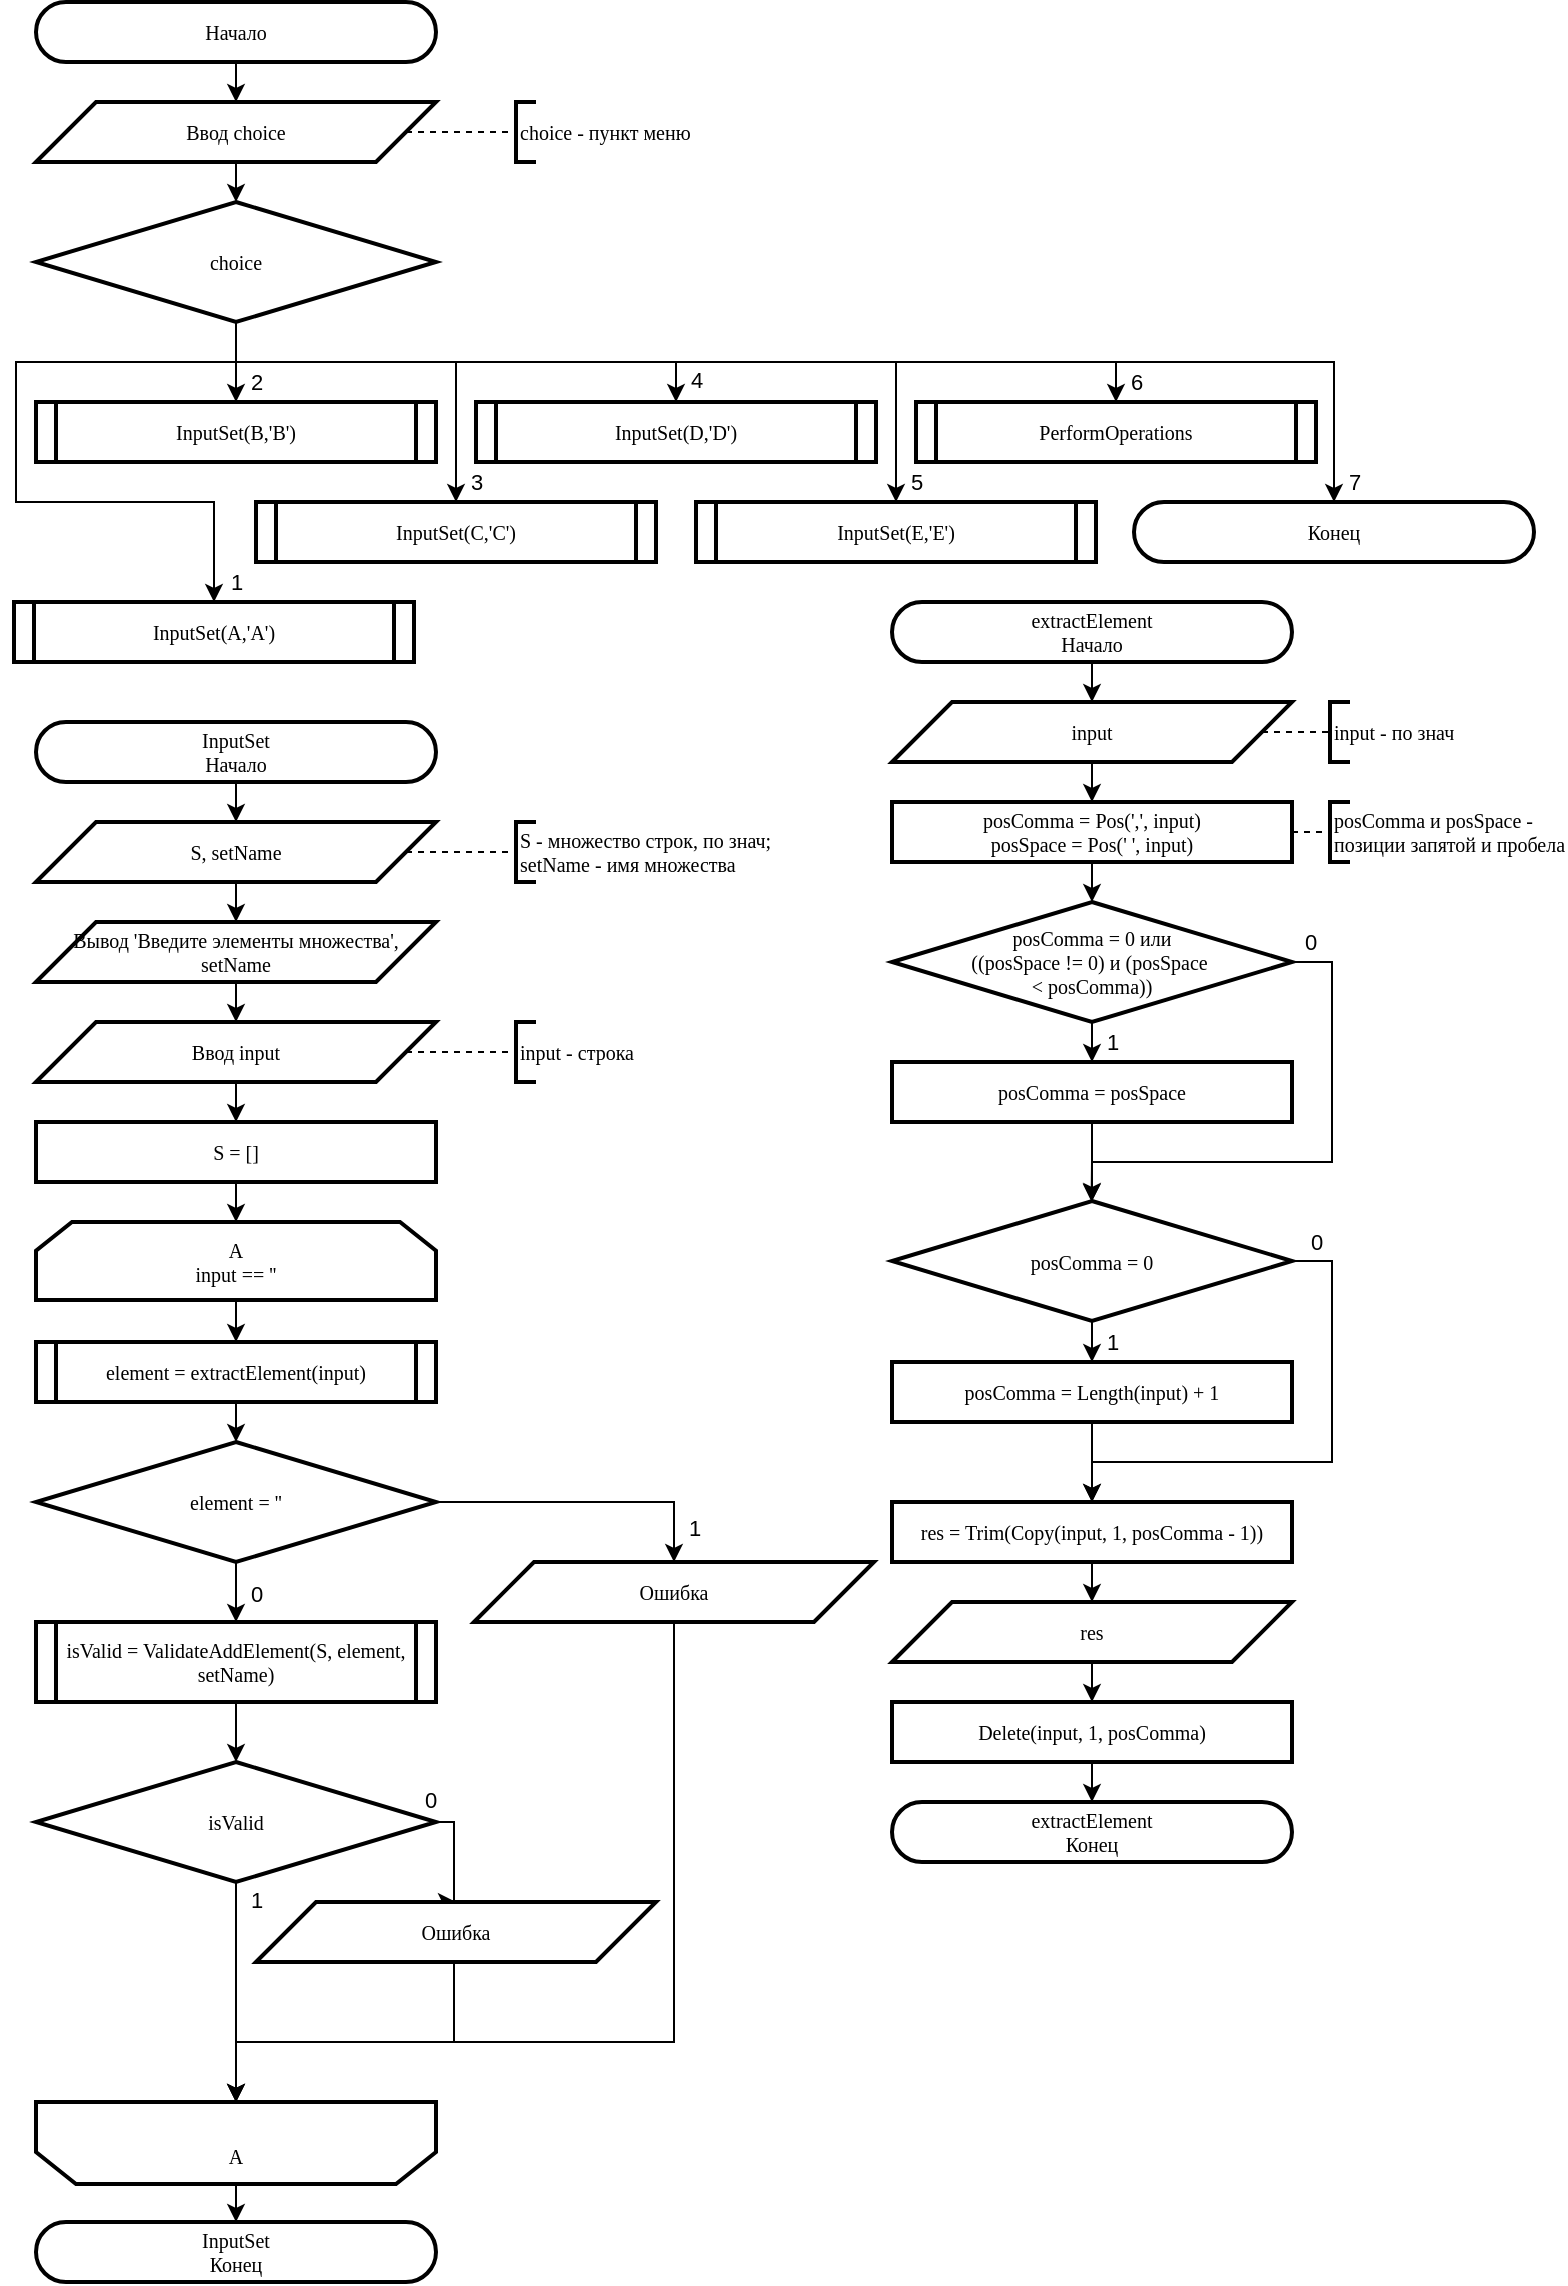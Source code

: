 <mxfile version="24.7.17">
  <diagram name="1" id="hdVnUjJZRsK8Byjsdl0d">
    <mxGraphModel dx="574" dy="339" grid="1" gridSize="10" guides="1" tooltips="1" connect="1" arrows="1" fold="1" page="1" pageScale="1" pageWidth="827" pageHeight="1169" math="0" shadow="0">
      <root>
        <mxCell id="0" />
        <mxCell id="1" parent="0" />
        <mxCell id="4-OSp_zlZd8hagsL2XrX-7" style="edgeStyle=orthogonalEdgeStyle;rounded=0;orthogonalLoop=1;jettySize=auto;html=1;exitX=0.5;exitY=1;exitDx=0;exitDy=0;entryX=0.5;entryY=0;entryDx=0;entryDy=0;" parent="1" source="lxcCsFocq6gzClELE-zV-1" target="4-OSp_zlZd8hagsL2XrX-4" edge="1">
          <mxGeometry relative="1" as="geometry" />
        </mxCell>
        <mxCell id="lxcCsFocq6gzClELE-zV-1" value="Начало" style="rounded=1;whiteSpace=wrap;html=1;arcSize=50;container=0;strokeWidth=2;fontFamily=JetBrains Mono;fontSize=10;" parent="1" vertex="1">
          <mxGeometry x="21" y="10" width="200" height="30" as="geometry" />
        </mxCell>
        <mxCell id="lxcCsFocq6gzClELE-zV-2" value="Конец" style="rounded=1;whiteSpace=wrap;html=1;arcSize=50;container=0;strokeWidth=2;fontFamily=JetBrains Mono;fontSize=10;" parent="1" vertex="1">
          <mxGeometry x="570" y="260" width="200" height="30" as="geometry" />
        </mxCell>
        <mxCell id="4-OSp_zlZd8hagsL2XrX-9" style="edgeStyle=orthogonalEdgeStyle;rounded=0;orthogonalLoop=1;jettySize=auto;html=1;exitX=0.5;exitY=1;exitDx=0;exitDy=0;entryX=0.5;entryY=0;entryDx=0;entryDy=0;" parent="1" source="4-OSp_zlZd8hagsL2XrX-4" target="4-OSp_zlZd8hagsL2XrX-8" edge="1">
          <mxGeometry relative="1" as="geometry" />
        </mxCell>
        <mxCell id="4-OSp_zlZd8hagsL2XrX-4" value="Ввод choice" style="shape=parallelogram;perimeter=parallelogramPerimeter;whiteSpace=wrap;html=1;fixedSize=1;size=30;container=0;strokeWidth=2;fontFamily=JetBrains Mono;fontSize=10;" parent="1" vertex="1">
          <mxGeometry x="21" y="60" width="200" height="30" as="geometry" />
        </mxCell>
        <mxCell id="4-OSp_zlZd8hagsL2XrX-5" value="choice - пункт меню" style="strokeWidth=2;html=1;shape=mxgraph.flowchart.annotation_1;align=left;pointerEvents=1;fontFamily=JetBrains Mono;fontSize=10;" parent="1" vertex="1">
          <mxGeometry x="261" y="60" width="10" height="30" as="geometry" />
        </mxCell>
        <mxCell id="4-OSp_zlZd8hagsL2XrX-6" style="edgeStyle=orthogonalEdgeStyle;rounded=0;orthogonalLoop=1;jettySize=auto;html=1;exitX=1;exitY=0.5;exitDx=0;exitDy=0;entryX=0;entryY=0.5;entryDx=0;entryDy=0;entryPerimeter=0;endArrow=none;endFill=0;dashed=1;" parent="1" source="4-OSp_zlZd8hagsL2XrX-4" target="4-OSp_zlZd8hagsL2XrX-5" edge="1">
          <mxGeometry relative="1" as="geometry" />
        </mxCell>
        <mxCell id="4-OSp_zlZd8hagsL2XrX-10" style="edgeStyle=orthogonalEdgeStyle;rounded=0;orthogonalLoop=1;jettySize=auto;html=1;exitX=0.5;exitY=1;exitDx=0;exitDy=0;entryX=0.5;entryY=0;entryDx=0;entryDy=0;" parent="1" source="4-OSp_zlZd8hagsL2XrX-8" target="4-OSp_zlZd8hagsL2XrX-11" edge="1">
          <mxGeometry relative="1" as="geometry">
            <mxPoint x="121" y="210" as="targetPoint" />
          </mxGeometry>
        </mxCell>
        <mxCell id="4-OSp_zlZd8hagsL2XrX-12" value="2" style="edgeLabel;html=1;align=center;verticalAlign=middle;resizable=0;points=[];" parent="4-OSp_zlZd8hagsL2XrX-10" vertex="1" connectable="0">
          <mxGeometry x="-0.271" relative="1" as="geometry">
            <mxPoint x="10" y="15" as="offset" />
          </mxGeometry>
        </mxCell>
        <mxCell id="4-OSp_zlZd8hagsL2XrX-14" style="edgeStyle=orthogonalEdgeStyle;rounded=0;orthogonalLoop=1;jettySize=auto;html=1;exitX=0.5;exitY=1;exitDx=0;exitDy=0;entryX=0.5;entryY=0;entryDx=0;entryDy=0;" parent="1" source="4-OSp_zlZd8hagsL2XrX-8" target="4-OSp_zlZd8hagsL2XrX-13" edge="1">
          <mxGeometry relative="1" as="geometry" />
        </mxCell>
        <mxCell id="4-OSp_zlZd8hagsL2XrX-15" value="4" style="edgeLabel;html=1;align=center;verticalAlign=middle;resizable=0;points=[];" parent="4-OSp_zlZd8hagsL2XrX-14" vertex="1" connectable="0">
          <mxGeometry x="0.911" y="-2" relative="1" as="geometry">
            <mxPoint x="12" as="offset" />
          </mxGeometry>
        </mxCell>
        <mxCell id="4-OSp_zlZd8hagsL2XrX-17" style="edgeStyle=orthogonalEdgeStyle;rounded=0;orthogonalLoop=1;jettySize=auto;html=1;exitX=0.5;exitY=1;exitDx=0;exitDy=0;entryX=0.5;entryY=0;entryDx=0;entryDy=0;" parent="1" source="4-OSp_zlZd8hagsL2XrX-8" target="4-OSp_zlZd8hagsL2XrX-16" edge="1">
          <mxGeometry relative="1" as="geometry" />
        </mxCell>
        <mxCell id="4-OSp_zlZd8hagsL2XrX-18" value="6" style="edgeLabel;html=1;align=center;verticalAlign=middle;resizable=0;points=[];" parent="4-OSp_zlZd8hagsL2XrX-17" vertex="1" connectable="0">
          <mxGeometry x="0.948" y="-1" relative="1" as="geometry">
            <mxPoint x="11" y="2" as="offset" />
          </mxGeometry>
        </mxCell>
        <mxCell id="DYU-I5G_LnyEzryNQZlj-2" style="edgeStyle=orthogonalEdgeStyle;rounded=0;orthogonalLoop=1;jettySize=auto;html=1;exitX=0.5;exitY=1;exitDx=0;exitDy=0;entryX=0.5;entryY=0;entryDx=0;entryDy=0;" edge="1" parent="1" source="4-OSp_zlZd8hagsL2XrX-8" target="lxcCsFocq6gzClELE-zV-2">
          <mxGeometry relative="1" as="geometry">
            <mxPoint x="671" y="260" as="targetPoint" />
            <Array as="points">
              <mxPoint x="121" y="190" />
              <mxPoint x="670" y="190" />
            </Array>
          </mxGeometry>
        </mxCell>
        <mxCell id="DYU-I5G_LnyEzryNQZlj-17" value="7" style="edgeLabel;html=1;align=center;verticalAlign=middle;resizable=0;points=[];" vertex="1" connectable="0" parent="DYU-I5G_LnyEzryNQZlj-2">
          <mxGeometry x="0.913" y="-2" relative="1" as="geometry">
            <mxPoint x="12" y="18" as="offset" />
          </mxGeometry>
        </mxCell>
        <mxCell id="DYU-I5G_LnyEzryNQZlj-5" style="edgeStyle=orthogonalEdgeStyle;rounded=0;orthogonalLoop=1;jettySize=auto;html=1;exitX=0.5;exitY=1;exitDx=0;exitDy=0;entryX=0.5;entryY=0;entryDx=0;entryDy=0;" edge="1" parent="1" source="4-OSp_zlZd8hagsL2XrX-8" target="DYU-I5G_LnyEzryNQZlj-4">
          <mxGeometry relative="1" as="geometry">
            <Array as="points">
              <mxPoint x="121" y="190" />
              <mxPoint x="451" y="190" />
            </Array>
          </mxGeometry>
        </mxCell>
        <mxCell id="DYU-I5G_LnyEzryNQZlj-6" value="5" style="edgeLabel;html=1;align=center;verticalAlign=middle;resizable=0;points=[];" vertex="1" connectable="0" parent="DYU-I5G_LnyEzryNQZlj-5">
          <mxGeometry x="0.718" relative="1" as="geometry">
            <mxPoint x="10" y="49" as="offset" />
          </mxGeometry>
        </mxCell>
        <mxCell id="DYU-I5G_LnyEzryNQZlj-8" style="edgeStyle=orthogonalEdgeStyle;rounded=0;orthogonalLoop=1;jettySize=auto;html=1;exitX=0.5;exitY=1;exitDx=0;exitDy=0;entryX=0.5;entryY=0;entryDx=0;entryDy=0;" edge="1" parent="1" source="4-OSp_zlZd8hagsL2XrX-8" target="DYU-I5G_LnyEzryNQZlj-7">
          <mxGeometry relative="1" as="geometry">
            <Array as="points">
              <mxPoint x="121" y="190" />
              <mxPoint x="231" y="190" />
            </Array>
          </mxGeometry>
        </mxCell>
        <mxCell id="DYU-I5G_LnyEzryNQZlj-9" value="3" style="edgeLabel;html=1;align=center;verticalAlign=middle;resizable=0;points=[];" vertex="1" connectable="0" parent="DYU-I5G_LnyEzryNQZlj-8">
          <mxGeometry x="0.408" relative="1" as="geometry">
            <mxPoint x="10" y="49" as="offset" />
          </mxGeometry>
        </mxCell>
        <mxCell id="DYU-I5G_LnyEzryNQZlj-13" style="edgeStyle=orthogonalEdgeStyle;rounded=0;orthogonalLoop=1;jettySize=auto;html=1;exitX=0.5;exitY=1;exitDx=0;exitDy=0;entryX=0.5;entryY=0;entryDx=0;entryDy=0;" edge="1" parent="1" source="4-OSp_zlZd8hagsL2XrX-8" target="DYU-I5G_LnyEzryNQZlj-12">
          <mxGeometry relative="1" as="geometry">
            <Array as="points">
              <mxPoint x="121" y="190" />
              <mxPoint x="11" y="190" />
              <mxPoint x="11" y="260" />
              <mxPoint x="110" y="260" />
            </Array>
          </mxGeometry>
        </mxCell>
        <mxCell id="DYU-I5G_LnyEzryNQZlj-14" value="1" style="edgeLabel;html=1;align=center;verticalAlign=middle;resizable=0;points=[];" vertex="1" connectable="0" parent="DYU-I5G_LnyEzryNQZlj-13">
          <mxGeometry x="0.422" relative="1" as="geometry">
            <mxPoint x="62" y="40" as="offset" />
          </mxGeometry>
        </mxCell>
        <mxCell id="4-OSp_zlZd8hagsL2XrX-8" value="choice" style="rhombus;whiteSpace=wrap;html=1;strokeWidth=2;fontFamily=JetBrains Mono;fontSize=10;" parent="1" vertex="1">
          <mxGeometry x="21" y="110" width="200" height="60" as="geometry" />
        </mxCell>
        <mxCell id="4-OSp_zlZd8hagsL2XrX-11" value="InputSet(B,&#39;B&#39;)" style="shape=process;whiteSpace=wrap;html=1;backgroundOutline=1;strokeWidth=2;size=0.05;fontFamily=JetBrains Mono;fontSize=10;" parent="1" vertex="1">
          <mxGeometry x="21" y="210" width="200" height="30" as="geometry" />
        </mxCell>
        <mxCell id="4-OSp_zlZd8hagsL2XrX-13" value="InputSet(D,&#39;D&#39;)" style="shape=process;whiteSpace=wrap;html=1;backgroundOutline=1;strokeWidth=2;size=0.05;fontFamily=JetBrains Mono;fontSize=10;" parent="1" vertex="1">
          <mxGeometry x="241" y="210" width="200" height="30" as="geometry" />
        </mxCell>
        <mxCell id="4-OSp_zlZd8hagsL2XrX-16" value="PerformOperations" style="shape=process;whiteSpace=wrap;html=1;backgroundOutline=1;strokeWidth=2;size=0.05;fontFamily=JetBrains Mono;fontSize=10;" parent="1" vertex="1">
          <mxGeometry x="461" y="210" width="200" height="30" as="geometry" />
        </mxCell>
        <mxCell id="DYU-I5G_LnyEzryNQZlj-4" value="InputSet(E,&#39;E&#39;)" style="shape=process;whiteSpace=wrap;html=1;backgroundOutline=1;strokeWidth=2;size=0.05;fontFamily=JetBrains Mono;fontSize=10;" vertex="1" parent="1">
          <mxGeometry x="351" y="260" width="200" height="30" as="geometry" />
        </mxCell>
        <mxCell id="DYU-I5G_LnyEzryNQZlj-7" value="InputSet(C,&#39;C&#39;)" style="shape=process;whiteSpace=wrap;html=1;backgroundOutline=1;strokeWidth=2;size=0.05;fontFamily=JetBrains Mono;fontSize=10;" vertex="1" parent="1">
          <mxGeometry x="131" y="260" width="200" height="30" as="geometry" />
        </mxCell>
        <mxCell id="DYU-I5G_LnyEzryNQZlj-12" value="InputSet(A,&#39;A&#39;)" style="shape=process;whiteSpace=wrap;html=1;backgroundOutline=1;strokeWidth=2;size=0.05;fontFamily=JetBrains Mono;fontSize=10;" vertex="1" parent="1">
          <mxGeometry x="10" y="310" width="200" height="30" as="geometry" />
        </mxCell>
        <mxCell id="DYU-I5G_LnyEzryNQZlj-23" style="edgeStyle=orthogonalEdgeStyle;rounded=0;orthogonalLoop=1;jettySize=auto;html=1;exitX=0.5;exitY=1;exitDx=0;exitDy=0;entryX=0.5;entryY=0;entryDx=0;entryDy=0;" edge="1" parent="1" source="DYU-I5G_LnyEzryNQZlj-18" target="DYU-I5G_LnyEzryNQZlj-20">
          <mxGeometry relative="1" as="geometry" />
        </mxCell>
        <mxCell id="DYU-I5G_LnyEzryNQZlj-18" value="&lt;div&gt;InputSet&lt;/div&gt;Начало" style="rounded=1;whiteSpace=wrap;html=1;arcSize=50;container=0;strokeWidth=2;fontFamily=JetBrains Mono;fontSize=10;" vertex="1" parent="1">
          <mxGeometry x="21" y="370" width="200" height="30" as="geometry" />
        </mxCell>
        <mxCell id="DYU-I5G_LnyEzryNQZlj-19" value="&lt;div&gt;InputSet&lt;/div&gt;Конец" style="rounded=1;whiteSpace=wrap;html=1;arcSize=50;container=0;strokeWidth=2;fontFamily=JetBrains Mono;fontSize=10;" vertex="1" parent="1">
          <mxGeometry x="21" y="1120" width="200" height="30" as="geometry" />
        </mxCell>
        <mxCell id="DYU-I5G_LnyEzryNQZlj-26" style="edgeStyle=orthogonalEdgeStyle;rounded=0;orthogonalLoop=1;jettySize=auto;html=1;exitX=0.5;exitY=1;exitDx=0;exitDy=0;entryX=0.5;entryY=0;entryDx=0;entryDy=0;" edge="1" parent="1" source="DYU-I5G_LnyEzryNQZlj-20" target="DYU-I5G_LnyEzryNQZlj-25">
          <mxGeometry relative="1" as="geometry" />
        </mxCell>
        <mxCell id="DYU-I5G_LnyEzryNQZlj-20" value="S, setName" style="shape=parallelogram;perimeter=parallelogramPerimeter;whiteSpace=wrap;html=1;fixedSize=1;size=30;container=0;strokeWidth=2;fontFamily=JetBrains Mono;fontSize=10;" vertex="1" parent="1">
          <mxGeometry x="21" y="420" width="200" height="30" as="geometry" />
        </mxCell>
        <mxCell id="DYU-I5G_LnyEzryNQZlj-21" value="S - множество строк, по знач;&lt;div&gt;setName - имя множества&lt;/div&gt;" style="strokeWidth=2;html=1;shape=mxgraph.flowchart.annotation_1;align=left;pointerEvents=1;fontFamily=JetBrains Mono;fontSize=10;" vertex="1" parent="1">
          <mxGeometry x="261" y="420" width="10" height="30" as="geometry" />
        </mxCell>
        <mxCell id="DYU-I5G_LnyEzryNQZlj-22" style="edgeStyle=orthogonalEdgeStyle;rounded=0;orthogonalLoop=1;jettySize=auto;html=1;exitX=1;exitY=0.5;exitDx=0;exitDy=0;entryX=0;entryY=0.5;entryDx=0;entryDy=0;entryPerimeter=0;endArrow=none;endFill=0;dashed=1;" edge="1" parent="1" source="DYU-I5G_LnyEzryNQZlj-20" target="DYU-I5G_LnyEzryNQZlj-21">
          <mxGeometry relative="1" as="geometry" />
        </mxCell>
        <mxCell id="DYU-I5G_LnyEzryNQZlj-30" style="edgeStyle=orthogonalEdgeStyle;rounded=0;orthogonalLoop=1;jettySize=auto;html=1;exitX=0.5;exitY=1;exitDx=0;exitDy=0;entryX=0.5;entryY=0;entryDx=0;entryDy=0;" edge="1" parent="1" source="DYU-I5G_LnyEzryNQZlj-25" target="DYU-I5G_LnyEzryNQZlj-27">
          <mxGeometry relative="1" as="geometry" />
        </mxCell>
        <mxCell id="DYU-I5G_LnyEzryNQZlj-25" value="Вывод &#39;Введите элементы множества&#39;, setName" style="shape=parallelogram;perimeter=parallelogramPerimeter;whiteSpace=wrap;html=1;fixedSize=1;size=30;container=0;strokeWidth=2;fontFamily=JetBrains Mono;fontSize=10;" vertex="1" parent="1">
          <mxGeometry x="21" y="470" width="200" height="30" as="geometry" />
        </mxCell>
        <mxCell id="DYU-I5G_LnyEzryNQZlj-32" style="edgeStyle=orthogonalEdgeStyle;rounded=0;orthogonalLoop=1;jettySize=auto;html=1;exitX=0.5;exitY=1;exitDx=0;exitDy=0;entryX=0.5;entryY=0;entryDx=0;entryDy=0;" edge="1" parent="1" source="DYU-I5G_LnyEzryNQZlj-27" target="DYU-I5G_LnyEzryNQZlj-31">
          <mxGeometry relative="1" as="geometry" />
        </mxCell>
        <mxCell id="DYU-I5G_LnyEzryNQZlj-27" value="Ввод input" style="shape=parallelogram;perimeter=parallelogramPerimeter;whiteSpace=wrap;html=1;fixedSize=1;size=30;container=0;strokeWidth=2;fontFamily=JetBrains Mono;fontSize=10;" vertex="1" parent="1">
          <mxGeometry x="21" y="520" width="200" height="30" as="geometry" />
        </mxCell>
        <mxCell id="DYU-I5G_LnyEzryNQZlj-28" value="input - строка" style="strokeWidth=2;html=1;shape=mxgraph.flowchart.annotation_1;align=left;pointerEvents=1;fontFamily=JetBrains Mono;fontSize=10;" vertex="1" parent="1">
          <mxGeometry x="261" y="520" width="10" height="30" as="geometry" />
        </mxCell>
        <mxCell id="DYU-I5G_LnyEzryNQZlj-29" style="edgeStyle=orthogonalEdgeStyle;rounded=0;orthogonalLoop=1;jettySize=auto;html=1;exitX=1;exitY=0.5;exitDx=0;exitDy=0;entryX=0;entryY=0.5;entryDx=0;entryDy=0;entryPerimeter=0;dashed=1;endArrow=none;endFill=0;" edge="1" parent="1" source="DYU-I5G_LnyEzryNQZlj-27" target="DYU-I5G_LnyEzryNQZlj-28">
          <mxGeometry relative="1" as="geometry" />
        </mxCell>
        <mxCell id="DYU-I5G_LnyEzryNQZlj-35" style="edgeStyle=orthogonalEdgeStyle;rounded=0;orthogonalLoop=1;jettySize=auto;html=1;exitX=0.5;exitY=1;exitDx=0;exitDy=0;entryX=0.5;entryY=0;entryDx=0;entryDy=0;" edge="1" parent="1" source="DYU-I5G_LnyEzryNQZlj-31" target="DYU-I5G_LnyEzryNQZlj-34">
          <mxGeometry relative="1" as="geometry" />
        </mxCell>
        <mxCell id="DYU-I5G_LnyEzryNQZlj-31" value="S = []" style="rounded=0;whiteSpace=wrap;html=1;strokeWidth=2;fontFamily=JetBrains Mono;fontSize=10;" vertex="1" parent="1">
          <mxGeometry x="21" y="570" width="200" height="30" as="geometry" />
        </mxCell>
        <mxCell id="DYU-I5G_LnyEzryNQZlj-61" style="edgeStyle=orthogonalEdgeStyle;rounded=0;orthogonalLoop=1;jettySize=auto;html=1;exitX=0.5;exitY=0;exitDx=0;exitDy=0;entryX=0.5;entryY=0;entryDx=0;entryDy=0;" edge="1" parent="1" source="DYU-I5G_LnyEzryNQZlj-33" target="DYU-I5G_LnyEzryNQZlj-19">
          <mxGeometry relative="1" as="geometry" />
        </mxCell>
        <mxCell id="DYU-I5G_LnyEzryNQZlj-33" value="&lt;div style=&quot;font-size: 10px;&quot;&gt;&lt;br style=&quot;font-size: 10px;&quot;&gt;&lt;/div&gt;&lt;div style=&quot;font-size: 10px;&quot;&gt;A&lt;/div&gt;" style="shape=loopLimit;whiteSpace=wrap;html=1;size=20;direction=west;strokeWidth=2;fontFamily=JetBrains Mono;fontSize=10;" vertex="1" parent="1">
          <mxGeometry x="21" y="1060" width="200" height="41" as="geometry" />
        </mxCell>
        <mxCell id="DYU-I5G_LnyEzryNQZlj-38" style="edgeStyle=orthogonalEdgeStyle;rounded=0;orthogonalLoop=1;jettySize=auto;html=1;exitX=0.5;exitY=1;exitDx=0;exitDy=0;entryX=0.5;entryY=0;entryDx=0;entryDy=0;" edge="1" parent="1" source="DYU-I5G_LnyEzryNQZlj-34" target="DYU-I5G_LnyEzryNQZlj-37">
          <mxGeometry relative="1" as="geometry" />
        </mxCell>
        <mxCell id="DYU-I5G_LnyEzryNQZlj-34" value="&lt;div style=&quot;font-size: 10px;&quot;&gt;A&lt;/div&gt;&lt;div style=&quot;font-size: 10px;&quot;&gt;input == &#39;&#39;&lt;/div&gt;" style="shape=loopLimit;whiteSpace=wrap;html=1;size=18;direction=east;strokeWidth=2;fontFamily=JetBrains Mono;fontSize=10;" vertex="1" parent="1">
          <mxGeometry x="21" y="620" width="200" height="39" as="geometry" />
        </mxCell>
        <mxCell id="DYU-I5G_LnyEzryNQZlj-40" style="edgeStyle=orthogonalEdgeStyle;rounded=0;orthogonalLoop=1;jettySize=auto;html=1;exitX=0.5;exitY=1;exitDx=0;exitDy=0;entryX=0.5;entryY=0;entryDx=0;entryDy=0;" edge="1" parent="1" source="DYU-I5G_LnyEzryNQZlj-37" target="DYU-I5G_LnyEzryNQZlj-39">
          <mxGeometry relative="1" as="geometry" />
        </mxCell>
        <mxCell id="DYU-I5G_LnyEzryNQZlj-37" value="element = extractElement(input)" style="shape=process;whiteSpace=wrap;html=1;backgroundOutline=1;strokeWidth=2;size=0.05;fontFamily=JetBrains Mono;fontSize=10;" vertex="1" parent="1">
          <mxGeometry x="21" y="680" width="200" height="30" as="geometry" />
        </mxCell>
        <mxCell id="DYU-I5G_LnyEzryNQZlj-41" style="edgeStyle=orthogonalEdgeStyle;rounded=0;orthogonalLoop=1;jettySize=auto;html=1;exitX=1;exitY=0.5;exitDx=0;exitDy=0;entryX=0.5;entryY=0;entryDx=0;entryDy=0;" edge="1" parent="1" source="DYU-I5G_LnyEzryNQZlj-39" target="DYU-I5G_LnyEzryNQZlj-42">
          <mxGeometry relative="1" as="geometry">
            <mxPoint x="310" y="810" as="targetPoint" />
          </mxGeometry>
        </mxCell>
        <mxCell id="DYU-I5G_LnyEzryNQZlj-43" value="1" style="edgeLabel;html=1;align=center;verticalAlign=middle;resizable=0;points=[];" vertex="1" connectable="0" parent="DYU-I5G_LnyEzryNQZlj-41">
          <mxGeometry x="0.769" relative="1" as="geometry">
            <mxPoint x="10" as="offset" />
          </mxGeometry>
        </mxCell>
        <mxCell id="DYU-I5G_LnyEzryNQZlj-47" style="edgeStyle=orthogonalEdgeStyle;rounded=0;orthogonalLoop=1;jettySize=auto;html=1;exitX=0.5;exitY=1;exitDx=0;exitDy=0;entryX=0.5;entryY=0;entryDx=0;entryDy=0;" edge="1" parent="1" source="DYU-I5G_LnyEzryNQZlj-39" target="DYU-I5G_LnyEzryNQZlj-48">
          <mxGeometry relative="1" as="geometry">
            <mxPoint x="121" y="810" as="targetPoint" />
          </mxGeometry>
        </mxCell>
        <mxCell id="DYU-I5G_LnyEzryNQZlj-59" value="0" style="edgeLabel;html=1;align=center;verticalAlign=middle;resizable=0;points=[];" vertex="1" connectable="0" parent="DYU-I5G_LnyEzryNQZlj-47">
          <mxGeometry x="-0.578" y="-1" relative="1" as="geometry">
            <mxPoint x="11" y="9" as="offset" />
          </mxGeometry>
        </mxCell>
        <mxCell id="DYU-I5G_LnyEzryNQZlj-39" value="element = &#39;&#39;" style="rhombus;whiteSpace=wrap;html=1;strokeWidth=2;fontFamily=JetBrains Mono;fontSize=10;" vertex="1" parent="1">
          <mxGeometry x="21" y="730" width="200" height="60" as="geometry" />
        </mxCell>
        <mxCell id="DYU-I5G_LnyEzryNQZlj-45" style="edgeStyle=orthogonalEdgeStyle;rounded=0;orthogonalLoop=1;jettySize=auto;html=1;exitX=0.5;exitY=1;exitDx=0;exitDy=0;entryX=0.5;entryY=1;entryDx=0;entryDy=0;" edge="1" parent="1" source="DYU-I5G_LnyEzryNQZlj-42" target="DYU-I5G_LnyEzryNQZlj-33">
          <mxGeometry relative="1" as="geometry">
            <Array as="points">
              <mxPoint x="340" y="820" />
              <mxPoint x="340" y="1030" />
              <mxPoint x="121" y="1030" />
            </Array>
          </mxGeometry>
        </mxCell>
        <mxCell id="DYU-I5G_LnyEzryNQZlj-42" value="Ошибка" style="shape=parallelogram;perimeter=parallelogramPerimeter;whiteSpace=wrap;html=1;fixedSize=1;size=30;container=0;strokeWidth=2;fontFamily=JetBrains Mono;fontSize=10;" vertex="1" parent="1">
          <mxGeometry x="240" y="790" width="200" height="30" as="geometry" />
        </mxCell>
        <mxCell id="DYU-I5G_LnyEzryNQZlj-51" style="edgeStyle=orthogonalEdgeStyle;rounded=0;orthogonalLoop=1;jettySize=auto;html=1;exitX=0.5;exitY=1;exitDx=0;exitDy=0;entryX=0.5;entryY=0;entryDx=0;entryDy=0;" edge="1" parent="1" source="DYU-I5G_LnyEzryNQZlj-48" target="DYU-I5G_LnyEzryNQZlj-49">
          <mxGeometry relative="1" as="geometry" />
        </mxCell>
        <mxCell id="DYU-I5G_LnyEzryNQZlj-48" value="isValid = ValidateAddElement(S, element, setName)" style="shape=process;whiteSpace=wrap;html=1;backgroundOutline=1;strokeWidth=2;size=0.05;fontFamily=JetBrains Mono;fontSize=10;" vertex="1" parent="1">
          <mxGeometry x="21" y="820" width="200" height="40" as="geometry" />
        </mxCell>
        <mxCell id="DYU-I5G_LnyEzryNQZlj-50" style="edgeStyle=orthogonalEdgeStyle;rounded=0;orthogonalLoop=1;jettySize=auto;html=1;exitX=0.5;exitY=1;exitDx=0;exitDy=0;entryX=0.5;entryY=1;entryDx=0;entryDy=0;" edge="1" parent="1" source="DYU-I5G_LnyEzryNQZlj-49" target="DYU-I5G_LnyEzryNQZlj-33">
          <mxGeometry relative="1" as="geometry" />
        </mxCell>
        <mxCell id="DYU-I5G_LnyEzryNQZlj-60" value="1" style="edgeLabel;html=1;align=center;verticalAlign=middle;resizable=0;points=[];" vertex="1" connectable="0" parent="DYU-I5G_LnyEzryNQZlj-50">
          <mxGeometry x="-0.847" y="1" relative="1" as="geometry">
            <mxPoint x="9" as="offset" />
          </mxGeometry>
        </mxCell>
        <mxCell id="DYU-I5G_LnyEzryNQZlj-56" style="edgeStyle=orthogonalEdgeStyle;rounded=0;orthogonalLoop=1;jettySize=auto;html=1;exitX=1;exitY=0.5;exitDx=0;exitDy=0;entryX=0.5;entryY=0;entryDx=0;entryDy=0;" edge="1" parent="1" source="DYU-I5G_LnyEzryNQZlj-49" target="DYU-I5G_LnyEzryNQZlj-55">
          <mxGeometry relative="1" as="geometry">
            <Array as="points">
              <mxPoint x="230" y="920" />
              <mxPoint x="230" y="960" />
            </Array>
          </mxGeometry>
        </mxCell>
        <mxCell id="DYU-I5G_LnyEzryNQZlj-58" value="0" style="edgeLabel;html=1;align=center;verticalAlign=middle;resizable=0;points=[];" vertex="1" connectable="0" parent="DYU-I5G_LnyEzryNQZlj-56">
          <mxGeometry x="-0.636" y="-1" relative="1" as="geometry">
            <mxPoint x="-11" y="-11" as="offset" />
          </mxGeometry>
        </mxCell>
        <mxCell id="DYU-I5G_LnyEzryNQZlj-49" value="isValid" style="rhombus;whiteSpace=wrap;html=1;strokeWidth=2;fontFamily=JetBrains Mono;fontSize=10;" vertex="1" parent="1">
          <mxGeometry x="21" y="890" width="200" height="60" as="geometry" />
        </mxCell>
        <mxCell id="DYU-I5G_LnyEzryNQZlj-57" style="edgeStyle=orthogonalEdgeStyle;rounded=0;orthogonalLoop=1;jettySize=auto;html=1;exitX=0.5;exitY=1;exitDx=0;exitDy=0;entryX=0.5;entryY=1;entryDx=0;entryDy=0;" edge="1" parent="1" source="DYU-I5G_LnyEzryNQZlj-55" target="DYU-I5G_LnyEzryNQZlj-33">
          <mxGeometry relative="1" as="geometry">
            <Array as="points">
              <mxPoint x="230" y="990" />
              <mxPoint x="230" y="1030" />
              <mxPoint x="121" y="1030" />
            </Array>
          </mxGeometry>
        </mxCell>
        <mxCell id="DYU-I5G_LnyEzryNQZlj-55" value="Ошибка" style="shape=parallelogram;perimeter=parallelogramPerimeter;whiteSpace=wrap;html=1;fixedSize=1;size=30;container=0;strokeWidth=2;fontFamily=JetBrains Mono;fontSize=10;" vertex="1" parent="1">
          <mxGeometry x="131" y="960" width="200" height="30" as="geometry" />
        </mxCell>
        <mxCell id="DYU-I5G_LnyEzryNQZlj-67" style="edgeStyle=orthogonalEdgeStyle;rounded=0;orthogonalLoop=1;jettySize=auto;html=1;exitX=0.5;exitY=1;exitDx=0;exitDy=0;entryX=0.5;entryY=0;entryDx=0;entryDy=0;" edge="1" parent="1" source="DYU-I5G_LnyEzryNQZlj-62" target="DYU-I5G_LnyEzryNQZlj-64">
          <mxGeometry relative="1" as="geometry" />
        </mxCell>
        <mxCell id="DYU-I5G_LnyEzryNQZlj-62" value="&lt;div&gt;extractElement&lt;/div&gt;Начало" style="rounded=1;whiteSpace=wrap;html=1;arcSize=50;container=0;strokeWidth=2;fontFamily=JetBrains Mono;fontSize=10;" vertex="1" parent="1">
          <mxGeometry x="449" y="310" width="200" height="30" as="geometry" />
        </mxCell>
        <mxCell id="DYU-I5G_LnyEzryNQZlj-63" value="&lt;div&gt;extractElement&lt;/div&gt;Конец" style="rounded=1;whiteSpace=wrap;html=1;arcSize=50;container=0;strokeWidth=2;fontFamily=JetBrains Mono;fontSize=10;" vertex="1" parent="1">
          <mxGeometry x="449" y="910" width="200" height="30" as="geometry" />
        </mxCell>
        <mxCell id="DYU-I5G_LnyEzryNQZlj-69" style="edgeStyle=orthogonalEdgeStyle;rounded=0;orthogonalLoop=1;jettySize=auto;html=1;exitX=0.5;exitY=1;exitDx=0;exitDy=0;entryX=0.5;entryY=0;entryDx=0;entryDy=0;" edge="1" parent="1" source="DYU-I5G_LnyEzryNQZlj-64" target="DYU-I5G_LnyEzryNQZlj-68">
          <mxGeometry relative="1" as="geometry" />
        </mxCell>
        <mxCell id="DYU-I5G_LnyEzryNQZlj-64" value="input" style="shape=parallelogram;perimeter=parallelogramPerimeter;whiteSpace=wrap;html=1;fixedSize=1;size=30;container=0;strokeWidth=2;fontFamily=JetBrains Mono;fontSize=10;" vertex="1" parent="1">
          <mxGeometry x="449" y="360" width="200" height="30" as="geometry" />
        </mxCell>
        <mxCell id="DYU-I5G_LnyEzryNQZlj-65" value="input - по знач" style="strokeWidth=2;html=1;shape=mxgraph.flowchart.annotation_1;align=left;pointerEvents=1;fontFamily=JetBrains Mono;fontSize=10;" vertex="1" parent="1">
          <mxGeometry x="668" y="360" width="10" height="30" as="geometry" />
        </mxCell>
        <mxCell id="DYU-I5G_LnyEzryNQZlj-66" style="edgeStyle=orthogonalEdgeStyle;rounded=0;orthogonalLoop=1;jettySize=auto;html=1;exitX=1;exitY=0.5;exitDx=0;exitDy=0;entryX=0;entryY=0.5;entryDx=0;entryDy=0;entryPerimeter=0;dashed=1;endArrow=none;endFill=0;" edge="1" parent="1" source="DYU-I5G_LnyEzryNQZlj-64" target="DYU-I5G_LnyEzryNQZlj-65">
          <mxGeometry relative="1" as="geometry" />
        </mxCell>
        <mxCell id="DYU-I5G_LnyEzryNQZlj-73" style="edgeStyle=orthogonalEdgeStyle;rounded=0;orthogonalLoop=1;jettySize=auto;html=1;exitX=0.5;exitY=1;exitDx=0;exitDy=0;entryX=0.5;entryY=0;entryDx=0;entryDy=0;" edge="1" parent="1" source="DYU-I5G_LnyEzryNQZlj-68" target="DYU-I5G_LnyEzryNQZlj-72">
          <mxGeometry relative="1" as="geometry" />
        </mxCell>
        <mxCell id="DYU-I5G_LnyEzryNQZlj-68" value="posComma = Pos(&#39;,&#39;, input)&lt;div&gt;posSpace = Pos(&#39; &#39;, input)&lt;br&gt;&lt;/div&gt;" style="rounded=0;whiteSpace=wrap;html=1;strokeWidth=2;fontFamily=JetBrains Mono;fontSize=10;" vertex="1" parent="1">
          <mxGeometry x="449" y="410" width="200" height="30" as="geometry" />
        </mxCell>
        <mxCell id="DYU-I5G_LnyEzryNQZlj-70" value="posComma и posSpace -&lt;div&gt;&lt;span style=&quot;background-color: initial;&quot;&gt;позиции запятой и пробела&lt;/span&gt;&lt;/div&gt;" style="strokeWidth=2;html=1;shape=mxgraph.flowchart.annotation_1;align=left;pointerEvents=1;fontFamily=JetBrains Mono;fontSize=10;" vertex="1" parent="1">
          <mxGeometry x="668" y="410" width="10" height="30" as="geometry" />
        </mxCell>
        <mxCell id="DYU-I5G_LnyEzryNQZlj-71" style="edgeStyle=orthogonalEdgeStyle;rounded=0;orthogonalLoop=1;jettySize=auto;html=1;exitX=1;exitY=0.5;exitDx=0;exitDy=0;entryX=0;entryY=0.5;entryDx=0;entryDy=0;entryPerimeter=0;dashed=1;endArrow=none;endFill=0;" edge="1" parent="1" source="DYU-I5G_LnyEzryNQZlj-68" target="DYU-I5G_LnyEzryNQZlj-70">
          <mxGeometry relative="1" as="geometry" />
        </mxCell>
        <mxCell id="DYU-I5G_LnyEzryNQZlj-75" style="edgeStyle=orthogonalEdgeStyle;rounded=0;orthogonalLoop=1;jettySize=auto;html=1;exitX=0.5;exitY=1;exitDx=0;exitDy=0;entryX=0.5;entryY=0;entryDx=0;entryDy=0;" edge="1" parent="1" source="DYU-I5G_LnyEzryNQZlj-72" target="DYU-I5G_LnyEzryNQZlj-74">
          <mxGeometry relative="1" as="geometry" />
        </mxCell>
        <mxCell id="DYU-I5G_LnyEzryNQZlj-76" value="1" style="edgeLabel;html=1;align=center;verticalAlign=middle;resizable=0;points=[];" vertex="1" connectable="0" parent="DYU-I5G_LnyEzryNQZlj-75">
          <mxGeometry x="-0.352" relative="1" as="geometry">
            <mxPoint x="10" y="3" as="offset" />
          </mxGeometry>
        </mxCell>
        <mxCell id="DYU-I5G_LnyEzryNQZlj-78" style="edgeStyle=orthogonalEdgeStyle;rounded=0;orthogonalLoop=1;jettySize=auto;html=1;exitX=1;exitY=0.5;exitDx=0;exitDy=0;entryX=0.5;entryY=0;entryDx=0;entryDy=0;" edge="1" parent="1" source="DYU-I5G_LnyEzryNQZlj-72" target="DYU-I5G_LnyEzryNQZlj-77">
          <mxGeometry relative="1" as="geometry">
            <Array as="points">
              <mxPoint x="669" y="490" />
              <mxPoint x="669" y="590" />
              <mxPoint x="549" y="590" />
            </Array>
          </mxGeometry>
        </mxCell>
        <mxCell id="DYU-I5G_LnyEzryNQZlj-80" value="0" style="edgeLabel;html=1;align=center;verticalAlign=middle;resizable=0;points=[];" vertex="1" connectable="0" parent="DYU-I5G_LnyEzryNQZlj-78">
          <mxGeometry x="-0.924" y="-2" relative="1" as="geometry">
            <mxPoint x="-1" y="-12" as="offset" />
          </mxGeometry>
        </mxCell>
        <mxCell id="DYU-I5G_LnyEzryNQZlj-72" value="posComma = 0 или&lt;div&gt;((posSpace != 0) и (posSpace&amp;nbsp;&lt;/div&gt;&lt;div&gt;&amp;lt; posComma))&lt;/div&gt;" style="rhombus;whiteSpace=wrap;html=1;strokeWidth=2;fontFamily=JetBrains Mono;fontSize=10;" vertex="1" parent="1">
          <mxGeometry x="449" y="460" width="200" height="60" as="geometry" />
        </mxCell>
        <mxCell id="DYU-I5G_LnyEzryNQZlj-79" style="edgeStyle=orthogonalEdgeStyle;rounded=0;orthogonalLoop=1;jettySize=auto;html=1;exitX=0.5;exitY=1;exitDx=0;exitDy=0;" edge="1" parent="1" source="DYU-I5G_LnyEzryNQZlj-74">
          <mxGeometry relative="1" as="geometry">
            <mxPoint x="548.81" y="610" as="targetPoint" />
          </mxGeometry>
        </mxCell>
        <mxCell id="DYU-I5G_LnyEzryNQZlj-74" value="posComma = posSpace" style="rounded=0;whiteSpace=wrap;html=1;strokeWidth=2;fontFamily=JetBrains Mono;fontSize=10;" vertex="1" parent="1">
          <mxGeometry x="449" y="540" width="200" height="30" as="geometry" />
        </mxCell>
        <mxCell id="DYU-I5G_LnyEzryNQZlj-82" style="edgeStyle=orthogonalEdgeStyle;rounded=0;orthogonalLoop=1;jettySize=auto;html=1;exitX=0.5;exitY=1;exitDx=0;exitDy=0;entryX=0.5;entryY=0;entryDx=0;entryDy=0;" edge="1" parent="1" source="DYU-I5G_LnyEzryNQZlj-77" target="DYU-I5G_LnyEzryNQZlj-81">
          <mxGeometry relative="1" as="geometry" />
        </mxCell>
        <mxCell id="DYU-I5G_LnyEzryNQZlj-86" value="1" style="edgeLabel;html=1;align=center;verticalAlign=middle;resizable=0;points=[];" vertex="1" connectable="0" parent="DYU-I5G_LnyEzryNQZlj-82">
          <mxGeometry x="-0.268" y="1" relative="1" as="geometry">
            <mxPoint x="9" y="3" as="offset" />
          </mxGeometry>
        </mxCell>
        <mxCell id="DYU-I5G_LnyEzryNQZlj-89" style="edgeStyle=orthogonalEdgeStyle;rounded=0;orthogonalLoop=1;jettySize=auto;html=1;exitX=1;exitY=0.5;exitDx=0;exitDy=0;entryX=0.5;entryY=0;entryDx=0;entryDy=0;" edge="1" parent="1" source="DYU-I5G_LnyEzryNQZlj-77" target="DYU-I5G_LnyEzryNQZlj-88">
          <mxGeometry relative="1" as="geometry">
            <Array as="points">
              <mxPoint x="669" y="640" />
              <mxPoint x="669" y="740" />
              <mxPoint x="549" y="740" />
            </Array>
          </mxGeometry>
        </mxCell>
        <mxCell id="DYU-I5G_LnyEzryNQZlj-91" value="0" style="edgeLabel;html=1;align=center;verticalAlign=middle;resizable=0;points=[];" vertex="1" connectable="0" parent="DYU-I5G_LnyEzryNQZlj-89">
          <mxGeometry x="-0.925" relative="1" as="geometry">
            <mxPoint x="2" y="-10" as="offset" />
          </mxGeometry>
        </mxCell>
        <mxCell id="DYU-I5G_LnyEzryNQZlj-77" value="posComma = 0" style="rhombus;whiteSpace=wrap;html=1;strokeWidth=2;fontFamily=JetBrains Mono;fontSize=10;" vertex="1" parent="1">
          <mxGeometry x="449" y="609.5" width="200" height="60" as="geometry" />
        </mxCell>
        <mxCell id="DYU-I5G_LnyEzryNQZlj-90" style="edgeStyle=orthogonalEdgeStyle;rounded=0;orthogonalLoop=1;jettySize=auto;html=1;exitX=0.5;exitY=1;exitDx=0;exitDy=0;entryX=0.5;entryY=0;entryDx=0;entryDy=0;" edge="1" parent="1" source="DYU-I5G_LnyEzryNQZlj-81" target="DYU-I5G_LnyEzryNQZlj-88">
          <mxGeometry relative="1" as="geometry" />
        </mxCell>
        <mxCell id="DYU-I5G_LnyEzryNQZlj-81" value="posComma = Length(input) + 1" style="rounded=0;whiteSpace=wrap;html=1;strokeWidth=2;fontFamily=JetBrains Mono;fontSize=10;" vertex="1" parent="1">
          <mxGeometry x="449" y="690" width="200" height="30" as="geometry" />
        </mxCell>
        <mxCell id="DYU-I5G_LnyEzryNQZlj-94" style="edgeStyle=orthogonalEdgeStyle;rounded=0;orthogonalLoop=1;jettySize=auto;html=1;exitX=0.5;exitY=1;exitDx=0;exitDy=0;entryX=0.5;entryY=0;entryDx=0;entryDy=0;" edge="1" parent="1" source="DYU-I5G_LnyEzryNQZlj-83" target="DYU-I5G_LnyEzryNQZlj-93">
          <mxGeometry relative="1" as="geometry" />
        </mxCell>
        <mxCell id="DYU-I5G_LnyEzryNQZlj-83" value="res" style="shape=parallelogram;perimeter=parallelogramPerimeter;whiteSpace=wrap;html=1;fixedSize=1;size=30;container=0;strokeWidth=2;fontFamily=JetBrains Mono;fontSize=10;" vertex="1" parent="1">
          <mxGeometry x="449" y="810" width="200" height="30" as="geometry" />
        </mxCell>
        <mxCell id="DYU-I5G_LnyEzryNQZlj-92" style="edgeStyle=orthogonalEdgeStyle;rounded=0;orthogonalLoop=1;jettySize=auto;html=1;exitX=0.5;exitY=1;exitDx=0;exitDy=0;entryX=0.5;entryY=0;entryDx=0;entryDy=0;" edge="1" parent="1" source="DYU-I5G_LnyEzryNQZlj-88" target="DYU-I5G_LnyEzryNQZlj-83">
          <mxGeometry relative="1" as="geometry" />
        </mxCell>
        <mxCell id="DYU-I5G_LnyEzryNQZlj-88" value="res = Trim(Copy(input, 1, posComma - 1))" style="rounded=0;whiteSpace=wrap;html=1;strokeWidth=2;fontFamily=JetBrains Mono;fontSize=10;" vertex="1" parent="1">
          <mxGeometry x="449" y="760" width="200" height="30" as="geometry" />
        </mxCell>
        <mxCell id="DYU-I5G_LnyEzryNQZlj-95" style="edgeStyle=orthogonalEdgeStyle;rounded=0;orthogonalLoop=1;jettySize=auto;html=1;exitX=0.5;exitY=1;exitDx=0;exitDy=0;entryX=0.5;entryY=0;entryDx=0;entryDy=0;" edge="1" parent="1" source="DYU-I5G_LnyEzryNQZlj-93" target="DYU-I5G_LnyEzryNQZlj-63">
          <mxGeometry relative="1" as="geometry" />
        </mxCell>
        <mxCell id="DYU-I5G_LnyEzryNQZlj-93" value="Delete(input, 1, posComma)" style="rounded=0;whiteSpace=wrap;html=1;strokeWidth=2;fontFamily=JetBrains Mono;fontSize=10;" vertex="1" parent="1">
          <mxGeometry x="449" y="860" width="200" height="30" as="geometry" />
        </mxCell>
      </root>
    </mxGraphModel>
  </diagram>
</mxfile>
